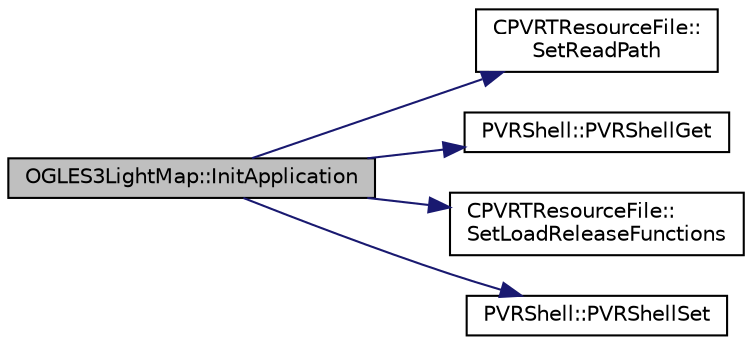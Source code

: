 digraph "OGLES3LightMap::InitApplication"
{
  edge [fontname="Helvetica",fontsize="10",labelfontname="Helvetica",labelfontsize="10"];
  node [fontname="Helvetica",fontsize="10",shape=record];
  rankdir="LR";
  Node1 [label="OGLES3LightMap::InitApplication",height=0.2,width=0.4,color="black", fillcolor="grey75", style="filled", fontcolor="black"];
  Node1 -> Node2 [color="midnightblue",fontsize="10",style="solid"];
  Node2 [label="CPVRTResourceFile::\lSetReadPath",height=0.2,width=0.4,color="black", fillcolor="white", style="filled",URL="$class_c_p_v_r_t_resource_file.html#a0e289bb7f281f32af4497d26753f577c",tooltip="Sets the read path. "];
  Node1 -> Node3 [color="midnightblue",fontsize="10",style="solid"];
  Node3 [label="PVRShell::PVRShellGet",height=0.2,width=0.4,color="black", fillcolor="white", style="filled",URL="$class_p_v_r_shell.html#ad58b00376cdae7a8aeea41fc17367bfd",tooltip="This function is used to get parameters from the PVRShell. It can be called from anywhere in the prog..."];
  Node1 -> Node4 [color="midnightblue",fontsize="10",style="solid"];
  Node4 [label="CPVRTResourceFile::\lSetLoadReleaseFunctions",height=0.2,width=0.4,color="black", fillcolor="white", style="filled",URL="$class_c_p_v_r_t_resource_file.html#a798c5394174550e8c18e3113c9485fce",tooltip="This function is used to override the CPVRTResource file loading functions. If you pass NULL in as th..."];
  Node1 -> Node5 [color="midnightblue",fontsize="10",style="solid"];
  Node5 [label="PVRShell::PVRShellSet",height=0.2,width=0.4,color="black", fillcolor="white", style="filled",URL="$class_p_v_r_shell.html#afe4052dde87d659948defdd63529eee6",tooltip="This function is used to pass preferences to the PVRShell. If used, this function must be called from..."];
}
